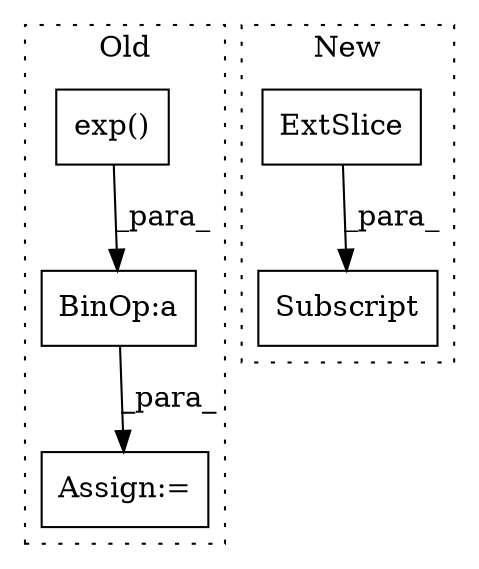 digraph G {
subgraph cluster0 {
1 [label="exp()" a="75" s="6476,6491" l="10,1" shape="box"];
3 [label="BinOp:a" a="82" s="6537" l="31" shape="box"];
5 [label="Assign:=" a="68" s="6529" l="3" shape="box"];
label = "Old";
style="dotted";
}
subgraph cluster1 {
2 [label="ExtSlice" a="85" s="5895" l="1" shape="box"];
4 [label="Subscript" a="63" s="5895,0" l="10,0" shape="box"];
label = "New";
style="dotted";
}
1 -> 3 [label="_para_"];
2 -> 4 [label="_para_"];
3 -> 5 [label="_para_"];
}